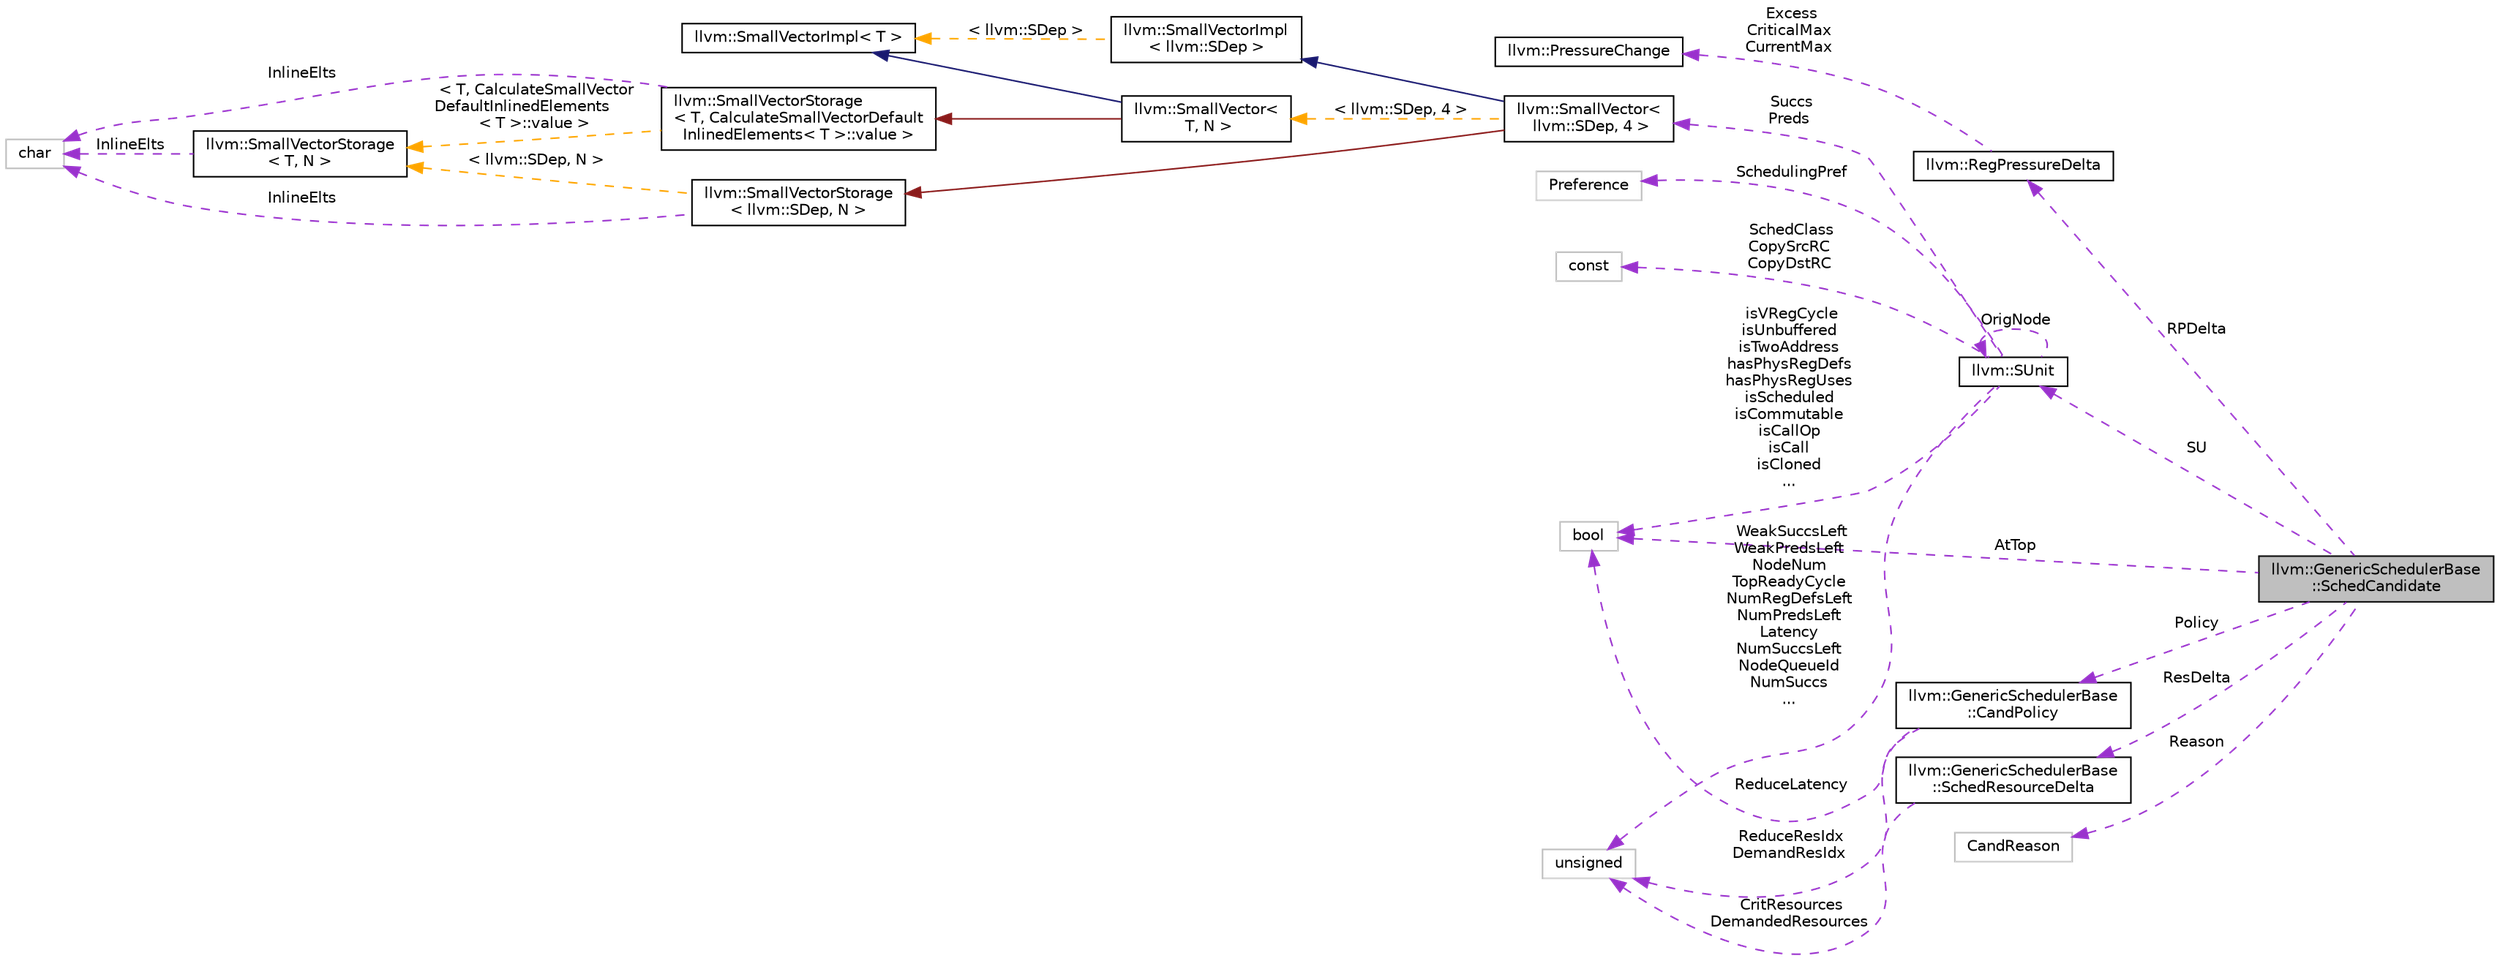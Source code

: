 digraph "llvm::GenericSchedulerBase::SchedCandidate"
{
 // LATEX_PDF_SIZE
  bgcolor="transparent";
  edge [fontname="Helvetica",fontsize="10",labelfontname="Helvetica",labelfontsize="10"];
  node [fontname="Helvetica",fontsize="10",shape=record];
  rankdir="LR";
  Node1 [label="llvm::GenericSchedulerBase\l::SchedCandidate",height=0.2,width=0.4,color="black", fillcolor="grey75", style="filled", fontcolor="black",tooltip="Store the state used by GenericScheduler heuristics, required for the lifetime of one invocation of p..."];
  Node2 -> Node1 [dir="back",color="darkorchid3",fontsize="10",style="dashed",label=" RPDelta" ,fontname="Helvetica"];
  Node2 [label="llvm::RegPressureDelta",height=0.2,width=0.4,color="black",URL="$structllvm_1_1RegPressureDelta.html",tooltip="Store the effects of a change in pressure on things that MI scheduler cares about."];
  Node3 -> Node2 [dir="back",color="darkorchid3",fontsize="10",style="dashed",label=" Excess\nCriticalMax\nCurrentMax" ,fontname="Helvetica"];
  Node3 [label="llvm::PressureChange",height=0.2,width=0.4,color="black",URL="$classllvm_1_1PressureChange.html",tooltip="Capture a change in pressure for a single pressure set."];
  Node4 -> Node1 [dir="back",color="darkorchid3",fontsize="10",style="dashed",label=" SU" ,fontname="Helvetica"];
  Node4 [label="llvm::SUnit",height=0.2,width=0.4,color="black",URL="$classllvm_1_1SUnit.html",tooltip="Scheduling unit. This is a node in the scheduling DAG."];
  Node5 -> Node4 [dir="back",color="darkorchid3",fontsize="10",style="dashed",label=" Succs\nPreds" ,fontname="Helvetica"];
  Node5 [label="llvm::SmallVector\<\l llvm::SDep, 4 \>",height=0.2,width=0.4,color="black",URL="$classllvm_1_1SmallVector.html",tooltip=" "];
  Node6 -> Node5 [dir="back",color="midnightblue",fontsize="10",style="solid",fontname="Helvetica"];
  Node6 [label="llvm::SmallVectorImpl\l\< llvm::SDep \>",height=0.2,width=0.4,color="black",URL="$classllvm_1_1SmallVectorImpl.html",tooltip=" "];
  Node7 -> Node6 [dir="back",color="orange",fontsize="10",style="dashed",label=" \< llvm::SDep \>" ,fontname="Helvetica"];
  Node7 [label="llvm::SmallVectorImpl\< T \>",height=0.2,width=0.4,color="black",URL="$classllvm_1_1SmallVectorImpl.html",tooltip="This class consists of common code factored out of the SmallVector class to reduce code duplication b..."];
  Node8 -> Node5 [dir="back",color="firebrick4",fontsize="10",style="solid",fontname="Helvetica"];
  Node8 [label="llvm::SmallVectorStorage\l\< llvm::SDep, N \>",height=0.2,width=0.4,color="black",URL="$structllvm_1_1SmallVectorStorage.html",tooltip=" "];
  Node9 -> Node8 [dir="back",color="darkorchid3",fontsize="10",style="dashed",label=" InlineElts" ,fontname="Helvetica"];
  Node9 [label="char",height=0.2,width=0.4,color="grey75",tooltip=" "];
  Node10 -> Node8 [dir="back",color="orange",fontsize="10",style="dashed",label=" \< llvm::SDep, N \>" ,fontname="Helvetica"];
  Node10 [label="llvm::SmallVectorStorage\l\< T, N \>",height=0.2,width=0.4,color="black",URL="$structllvm_1_1SmallVectorStorage.html",tooltip="Storage for the SmallVector elements."];
  Node9 -> Node10 [dir="back",color="darkorchid3",fontsize="10",style="dashed",label=" InlineElts" ,fontname="Helvetica"];
  Node11 -> Node5 [dir="back",color="orange",fontsize="10",style="dashed",label=" \< llvm::SDep, 4 \>" ,fontname="Helvetica"];
  Node11 [label="llvm::SmallVector\<\l T, N \>",height=0.2,width=0.4,color="black",URL="$classllvm_1_1SmallVector.html",tooltip="This is a 'vector' (really, a variable-sized array), optimized for the case when the array is small."];
  Node7 -> Node11 [dir="back",color="midnightblue",fontsize="10",style="solid",fontname="Helvetica"];
  Node12 -> Node11 [dir="back",color="firebrick4",fontsize="10",style="solid",fontname="Helvetica"];
  Node12 [label="llvm::SmallVectorStorage\l\< T, CalculateSmallVectorDefault\lInlinedElements\< T \>::value \>",height=0.2,width=0.4,color="black",URL="$structllvm_1_1SmallVectorStorage.html",tooltip=" "];
  Node9 -> Node12 [dir="back",color="darkorchid3",fontsize="10",style="dashed",label=" InlineElts" ,fontname="Helvetica"];
  Node10 -> Node12 [dir="back",color="orange",fontsize="10",style="dashed",label=" \< T, CalculateSmallVector\lDefaultInlinedElements\l\< T \>::value \>" ,fontname="Helvetica"];
  Node4 -> Node4 [dir="back",color="darkorchid3",fontsize="10",style="dashed",label=" OrigNode" ,fontname="Helvetica"];
  Node13 -> Node4 [dir="back",color="darkorchid3",fontsize="10",style="dashed",label=" isVRegCycle\nisUnbuffered\nisTwoAddress\nhasPhysRegDefs\nhasPhysRegUses\nisScheduled\nisCommutable\nisCallOp\nisCall\nisCloned\n..." ,fontname="Helvetica"];
  Node13 [label="bool",height=0.2,width=0.4,color="grey75",tooltip=" "];
  Node14 -> Node4 [dir="back",color="darkorchid3",fontsize="10",style="dashed",label=" SchedulingPref" ,fontname="Helvetica"];
  Node14 [label="Preference",height=0.2,width=0.4,color="grey75",tooltip=" "];
  Node15 -> Node4 [dir="back",color="darkorchid3",fontsize="10",style="dashed",label=" WeakSuccsLeft\nWeakPredsLeft\nNodeNum\nTopReadyCycle\nNumRegDefsLeft\nNumPredsLeft\nLatency\nNumSuccsLeft\nNodeQueueId\nNumSuccs\n..." ,fontname="Helvetica"];
  Node15 [label="unsigned",height=0.2,width=0.4,color="grey75",tooltip=" "];
  Node16 -> Node4 [dir="back",color="darkorchid3",fontsize="10",style="dashed",label=" SchedClass\nCopySrcRC\nCopyDstRC" ,fontname="Helvetica"];
  Node16 [label="const",height=0.2,width=0.4,color="grey75",tooltip=" "];
  Node13 -> Node1 [dir="back",color="darkorchid3",fontsize="10",style="dashed",label=" AtTop" ,fontname="Helvetica"];
  Node17 -> Node1 [dir="back",color="darkorchid3",fontsize="10",style="dashed",label=" Policy" ,fontname="Helvetica"];
  Node17 [label="llvm::GenericSchedulerBase\l::CandPolicy",height=0.2,width=0.4,color="black",URL="$structllvm_1_1GenericSchedulerBase_1_1CandPolicy.html",tooltip="Policy for scheduling the next instruction in the candidate's zone."];
  Node13 -> Node17 [dir="back",color="darkorchid3",fontsize="10",style="dashed",label=" ReduceLatency" ,fontname="Helvetica"];
  Node15 -> Node17 [dir="back",color="darkorchid3",fontsize="10",style="dashed",label=" ReduceResIdx\nDemandResIdx" ,fontname="Helvetica"];
  Node18 -> Node1 [dir="back",color="darkorchid3",fontsize="10",style="dashed",label=" ResDelta" ,fontname="Helvetica"];
  Node18 [label="llvm::GenericSchedulerBase\l::SchedResourceDelta",height=0.2,width=0.4,color="black",URL="$structllvm_1_1GenericSchedulerBase_1_1SchedResourceDelta.html",tooltip="Status of an instruction's critical resource consumption."];
  Node15 -> Node18 [dir="back",color="darkorchid3",fontsize="10",style="dashed",label=" CritResources\nDemandedResources" ,fontname="Helvetica"];
  Node19 -> Node1 [dir="back",color="darkorchid3",fontsize="10",style="dashed",label=" Reason" ,fontname="Helvetica"];
  Node19 [label="CandReason",height=0.2,width=0.4,color="grey75",tooltip=" "];
}

